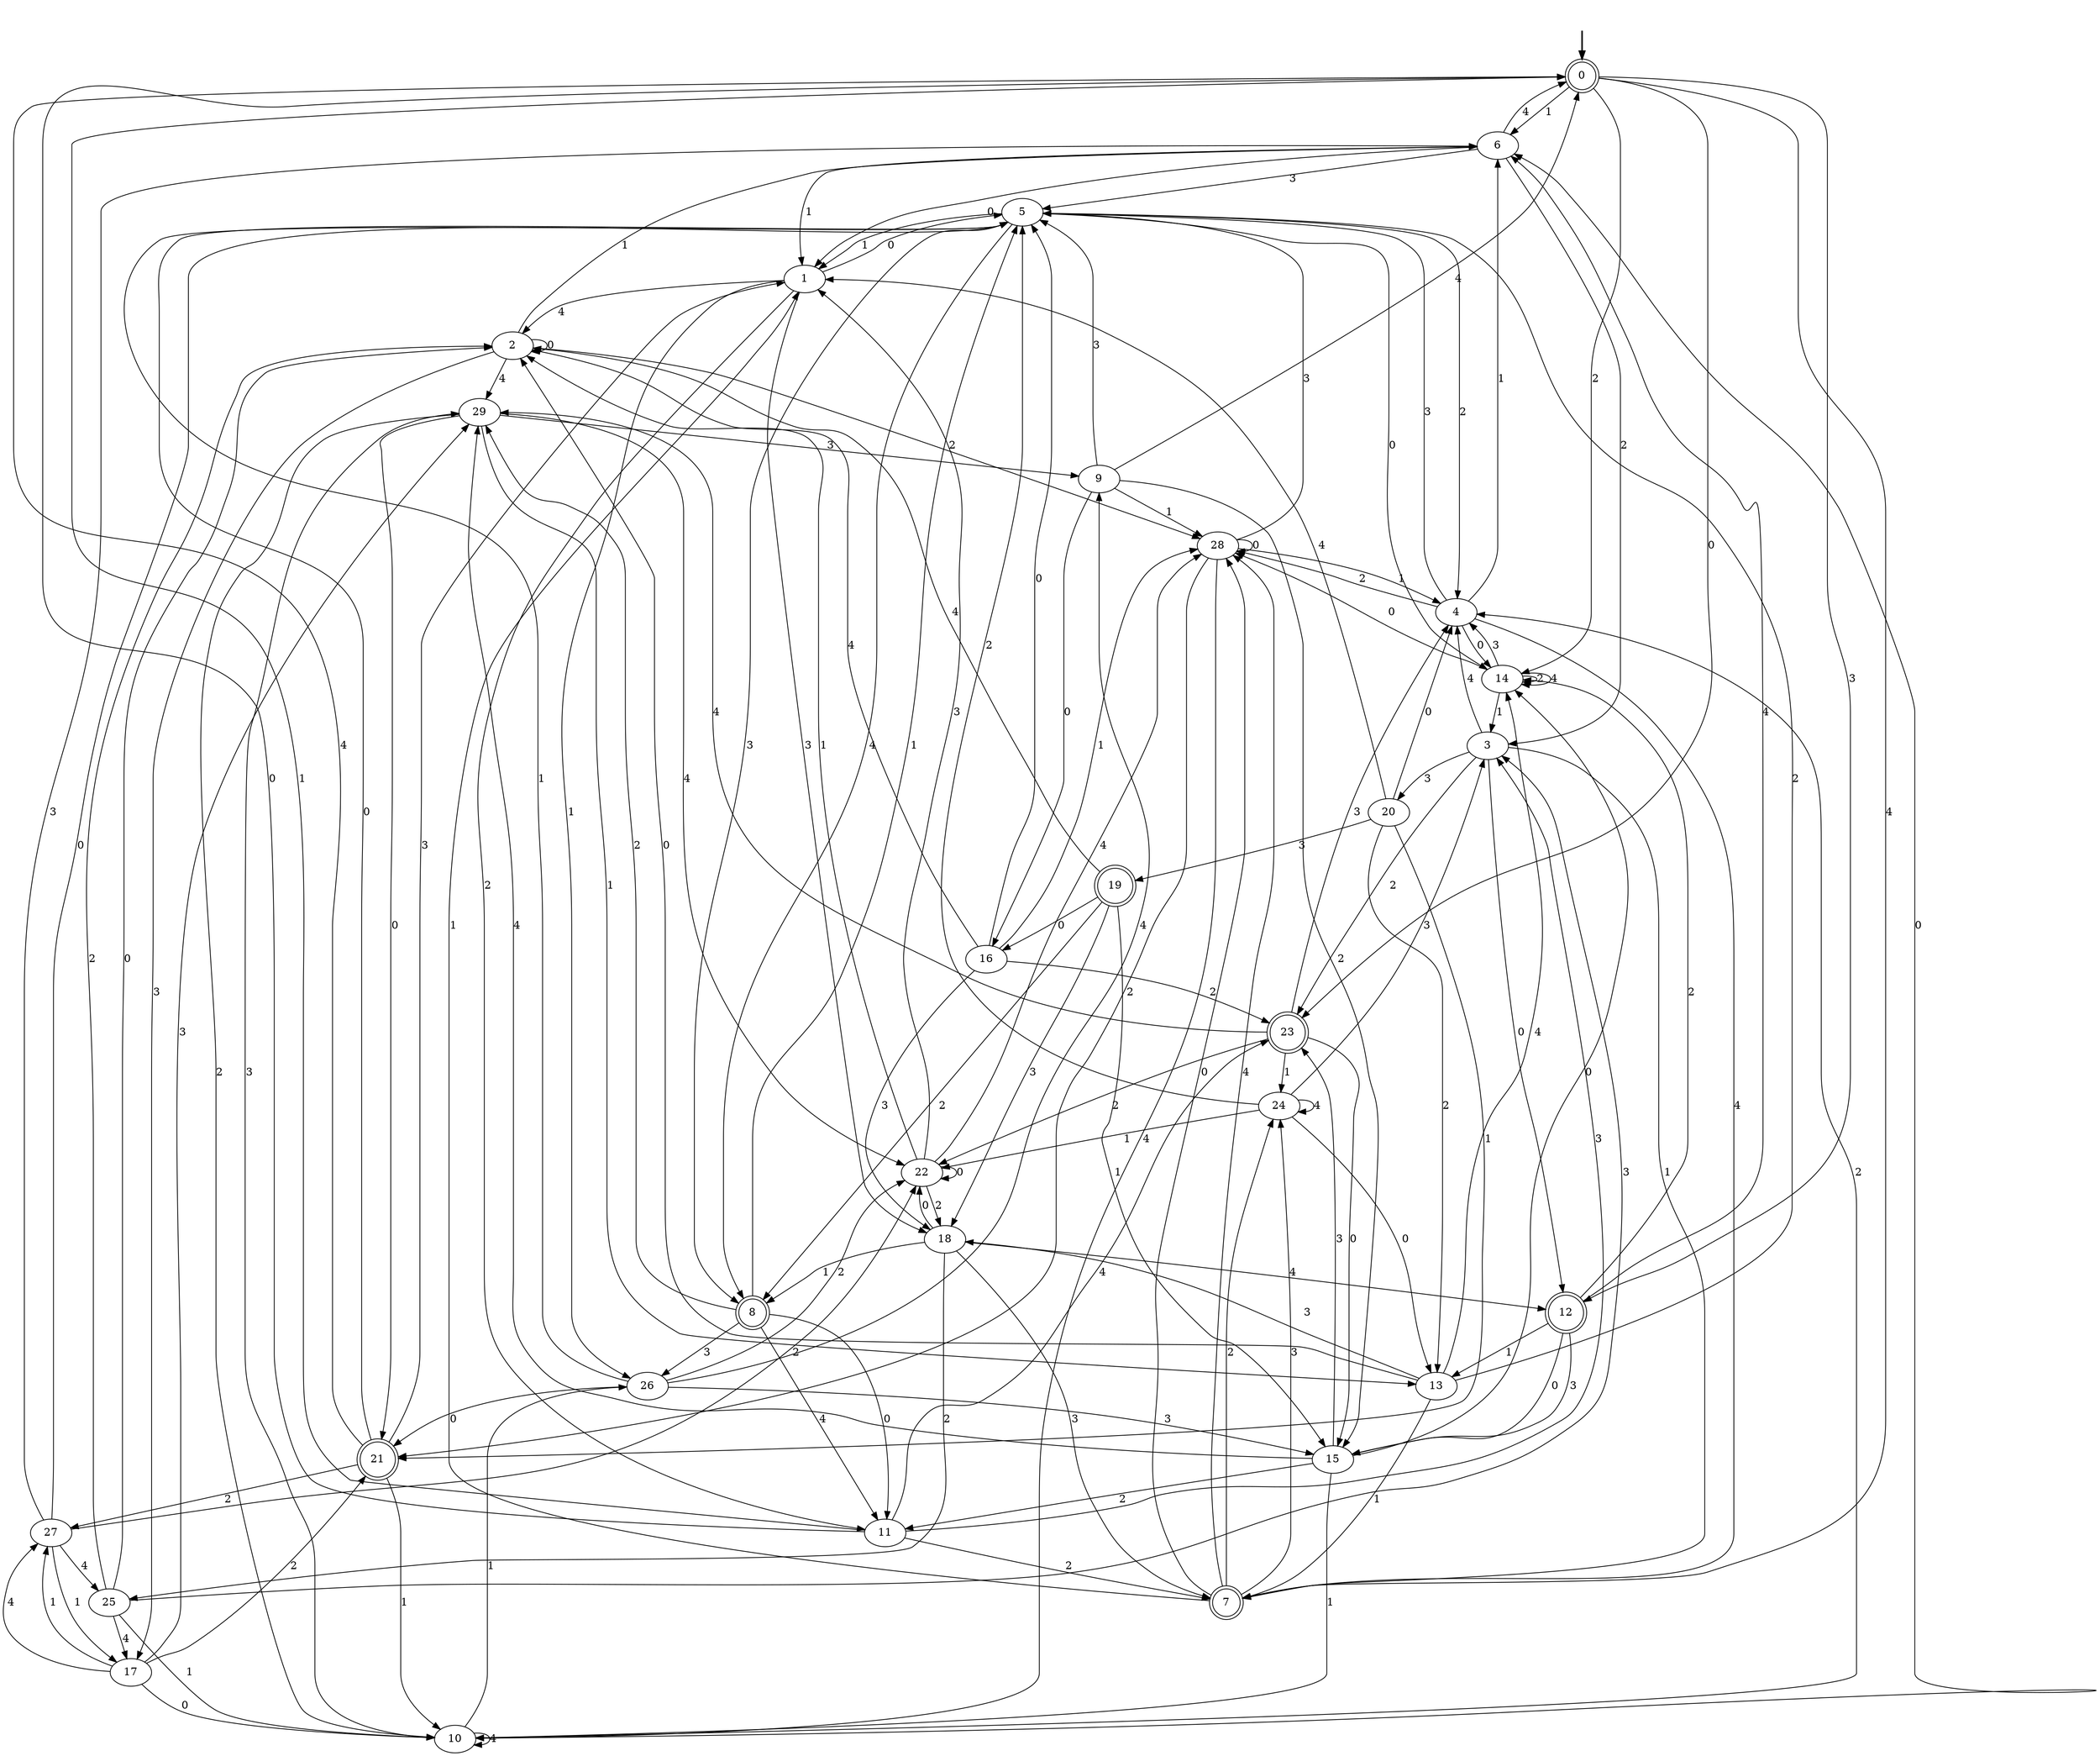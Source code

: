 digraph {
	fake [style=invisible]
	0 [root=true shape=doublecircle]
	1
	2
	3
	4
	5
	6
	7 [shape=doublecircle]
	8 [shape=doublecircle]
	9
	10
	11
	12 [shape=doublecircle]
	13
	14
	15
	16
	17
	18
	19 [shape=doublecircle]
	20
	21 [shape=doublecircle]
	22
	23 [shape=doublecircle]
	24
	25
	26
	27
	28
	29
	fake -> 0 [style=bold]
	20 -> 21 [label=1]
	27 -> 17 [label=1]
	7 -> 28 [label=0]
	14 -> 4 [label=3]
	12 -> 14 [label=2]
	6 -> 5 [label=3]
	2 -> 2 [label=0]
	0 -> 14 [label=2]
	17 -> 29 [label=3]
	28 -> 4 [label=1]
	25 -> 2 [label=0]
	23 -> 24 [label=1]
	22 -> 18 [label=2]
	25 -> 3 [label=3]
	0 -> 12 [label=3]
	4 -> 28 [label=2]
	8 -> 29 [label=2]
	19 -> 2 [label=4]
	18 -> 25 [label=2]
	10 -> 26 [label=1]
	25 -> 10 [label=1]
	9 -> 0 [label=4]
	0 -> 6 [label=1]
	28 -> 5 [label=3]
	9 -> 16 [label=0]
	2 -> 28 [label=2]
	20 -> 4 [label=0]
	11 -> 3 [label=3]
	1 -> 2 [label=4]
	7 -> 28 [label=4]
	3 -> 4 [label=4]
	12 -> 15 [label=0]
	13 -> 2 [label=0]
	2 -> 17 [label=3]
	11 -> 7 [label=2]
	2 -> 29 [label=4]
	15 -> 14 [label=0]
	18 -> 7 [label=3]
	5 -> 14 [label=0]
	28 -> 10 [label=4]
	13 -> 7 [label=1]
	15 -> 11 [label=2]
	10 -> 6 [label=0]
	27 -> 5 [label=0]
	9 -> 15 [label=2]
	11 -> 0 [label=1]
	0 -> 23 [label=0]
	23 -> 15 [label=0]
	26 -> 21 [label=0]
	1 -> 26 [label=1]
	22 -> 1 [label=3]
	20 -> 1 [label=4]
	10 -> 10 [label=4]
	5 -> 4 [label=2]
	18 -> 12 [label=4]
	29 -> 21 [label=0]
	20 -> 19 [label=3]
	7 -> 24 [label=2]
	4 -> 5 [label=3]
	28 -> 28 [label=0]
	12 -> 6 [label=4]
	24 -> 13 [label=0]
	16 -> 2 [label=4]
	13 -> 5 [label=2]
	14 -> 3 [label=1]
	29 -> 9 [label=3]
	7 -> 1 [label=1]
	3 -> 23 [label=2]
	13 -> 18 [label=3]
	7 -> 24 [label=3]
	19 -> 18 [label=3]
	29 -> 13 [label=1]
	16 -> 23 [label=2]
	17 -> 27 [label=4]
	0 -> 7 [label=4]
	11 -> 0 [label=0]
	22 -> 22 [label=0]
	11 -> 23 [label=4]
	3 -> 7 [label=1]
	15 -> 10 [label=1]
	24 -> 5 [label=2]
	8 -> 11 [label=0]
	14 -> 14 [label=2]
	21 -> 27 [label=2]
	23 -> 29 [label=4]
	19 -> 15 [label=1]
	16 -> 28 [label=1]
	27 -> 22 [label=2]
	24 -> 3 [label=3]
	4 -> 6 [label=1]
	12 -> 13 [label=1]
	21 -> 5 [label=0]
	3 -> 12 [label=0]
	26 -> 15 [label=3]
	5 -> 8 [label=3]
	24 -> 24 [label=4]
	26 -> 9 [label=4]
	21 -> 10 [label=1]
	21 -> 0 [label=4]
	2 -> 6 [label=1]
	10 -> 4 [label=2]
	20 -> 13 [label=2]
	9 -> 28 [label=1]
	4 -> 7 [label=4]
	16 -> 5 [label=0]
	26 -> 22 [label=2]
	9 -> 5 [label=3]
	6 -> 1 [label=1]
	23 -> 22 [label=2]
	4 -> 14 [label=0]
	8 -> 26 [label=3]
	6 -> 0 [label=4]
	25 -> 17 [label=4]
	6 -> 1 [label=0]
	27 -> 25 [label=4]
	8 -> 11 [label=4]
	29 -> 10 [label=2]
	10 -> 29 [label=3]
	18 -> 8 [label=1]
	19 -> 16 [label=0]
	16 -> 18 [label=3]
	27 -> 6 [label=3]
	1 -> 11 [label=2]
	26 -> 5 [label=1]
	21 -> 1 [label=3]
	8 -> 5 [label=1]
	17 -> 27 [label=1]
	1 -> 5 [label=0]
	6 -> 3 [label=2]
	25 -> 2 [label=2]
	5 -> 1 [label=1]
	23 -> 4 [label=3]
	12 -> 15 [label=3]
	22 -> 2 [label=1]
	18 -> 22 [label=0]
	1 -> 18 [label=3]
	17 -> 21 [label=2]
	3 -> 20 [label=3]
	13 -> 14 [label=4]
	24 -> 22 [label=1]
	15 -> 23 [label=3]
	5 -> 8 [label=4]
	14 -> 28 [label=0]
	29 -> 22 [label=4]
	15 -> 29 [label=4]
	22 -> 28 [label=4]
	28 -> 21 [label=2]
	14 -> 14 [label=4]
	19 -> 8 [label=2]
	17 -> 10 [label=0]
}
